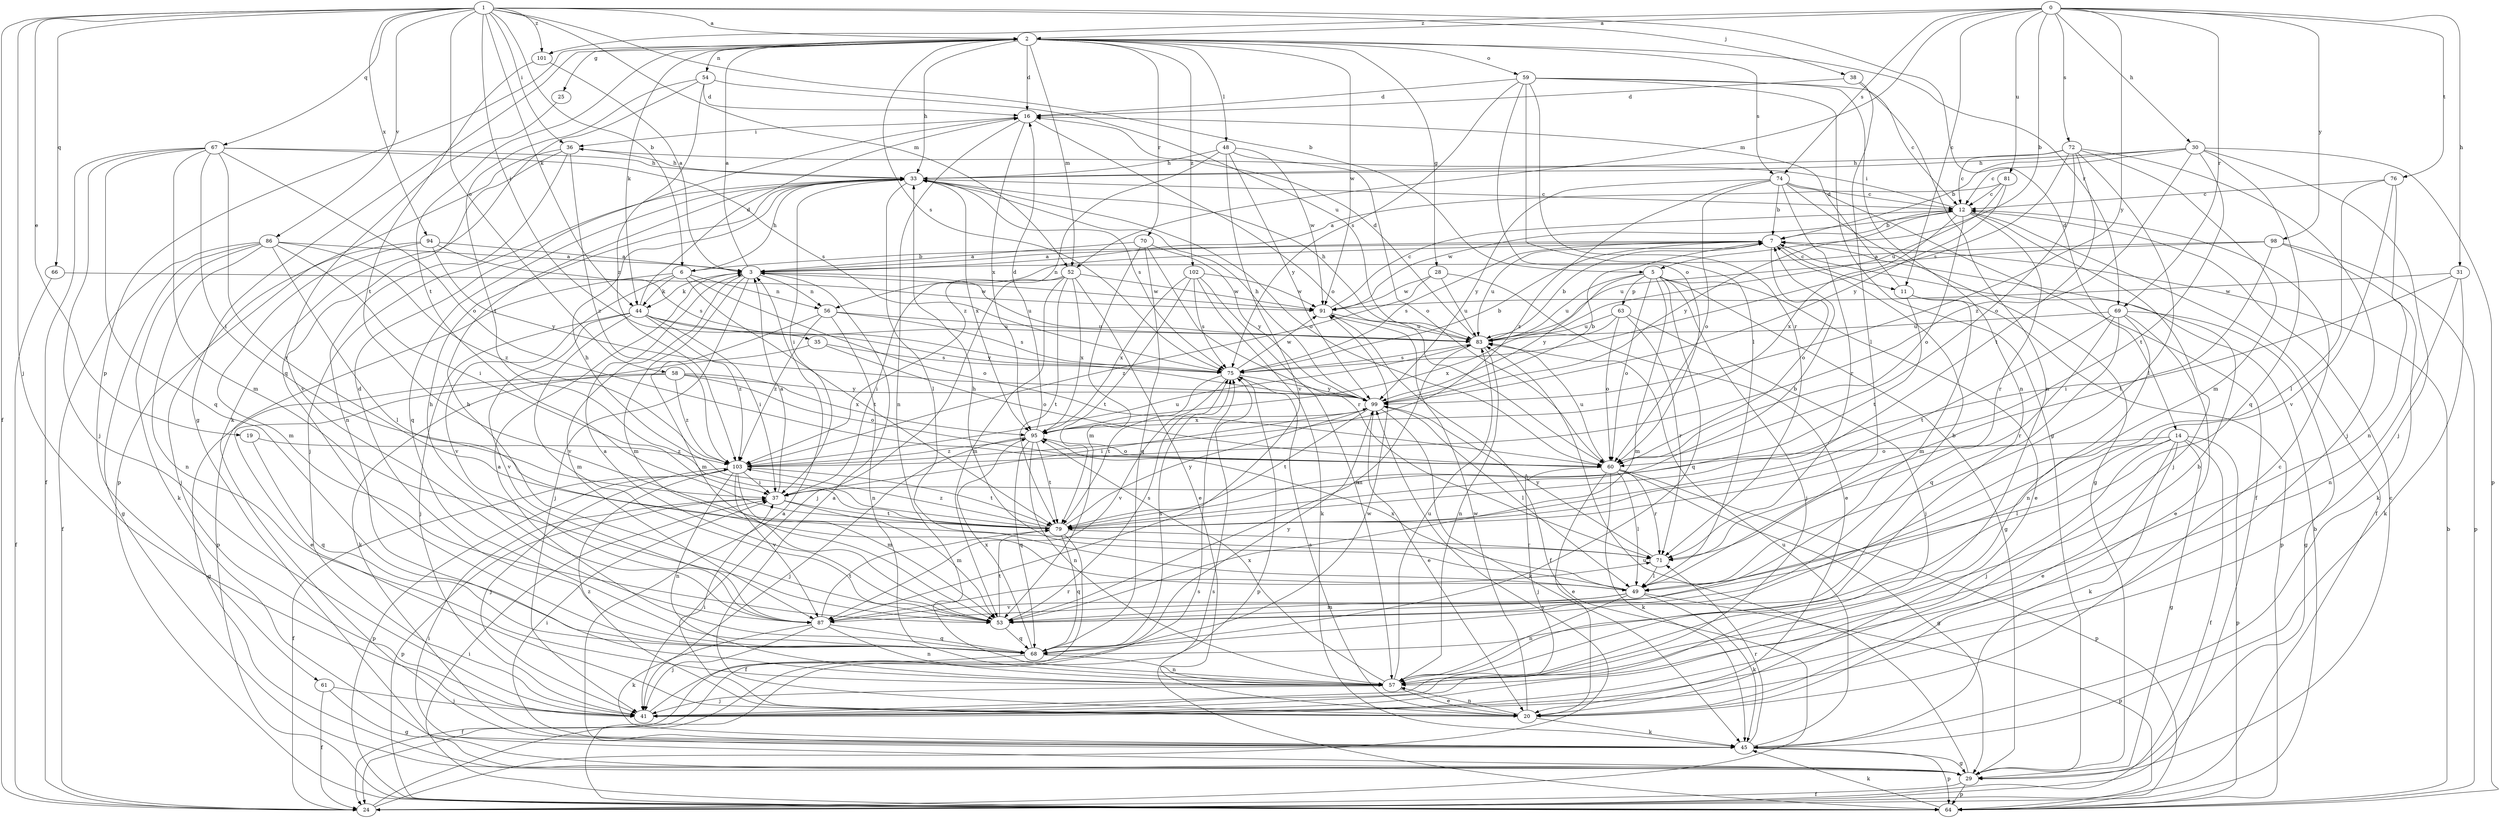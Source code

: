 strict digraph  {
0;
1;
2;
3;
5;
6;
7;
11;
12;
14;
16;
19;
20;
24;
25;
28;
29;
30;
31;
33;
35;
36;
37;
38;
41;
44;
45;
48;
49;
52;
53;
54;
56;
57;
58;
59;
60;
61;
63;
64;
66;
67;
68;
69;
70;
71;
72;
74;
75;
76;
79;
81;
83;
86;
87;
91;
94;
95;
98;
99;
101;
102;
103;
0 -> 2  [label=a];
0 -> 5  [label=b];
0 -> 11  [label=c];
0 -> 30  [label=h];
0 -> 31  [label=h];
0 -> 52  [label=m];
0 -> 69  [label=r];
0 -> 72  [label=s];
0 -> 74  [label=s];
0 -> 76  [label=t];
0 -> 81  [label=u];
0 -> 98  [label=y];
0 -> 99  [label=y];
0 -> 101  [label=z];
1 -> 2  [label=a];
1 -> 5  [label=b];
1 -> 6  [label=b];
1 -> 14  [label=d];
1 -> 19  [label=e];
1 -> 24  [label=f];
1 -> 35  [label=i];
1 -> 36  [label=i];
1 -> 38  [label=j];
1 -> 41  [label=j];
1 -> 44  [label=k];
1 -> 52  [label=m];
1 -> 58  [label=o];
1 -> 66  [label=q];
1 -> 67  [label=q];
1 -> 86  [label=v];
1 -> 94  [label=x];
1 -> 101  [label=z];
2 -> 16  [label=d];
2 -> 25  [label=g];
2 -> 28  [label=g];
2 -> 29  [label=g];
2 -> 33  [label=h];
2 -> 44  [label=k];
2 -> 48  [label=l];
2 -> 52  [label=m];
2 -> 54  [label=n];
2 -> 59  [label=o];
2 -> 61  [label=p];
2 -> 69  [label=r];
2 -> 70  [label=r];
2 -> 74  [label=s];
2 -> 75  [label=s];
2 -> 79  [label=t];
2 -> 91  [label=w];
2 -> 102  [label=z];
3 -> 2  [label=a];
3 -> 41  [label=j];
3 -> 44  [label=k];
3 -> 53  [label=m];
3 -> 56  [label=n];
3 -> 83  [label=u];
3 -> 87  [label=v];
3 -> 91  [label=w];
5 -> 20  [label=e];
5 -> 29  [label=g];
5 -> 41  [label=j];
5 -> 53  [label=m];
5 -> 60  [label=o];
5 -> 63  [label=p];
5 -> 68  [label=q];
5 -> 83  [label=u];
5 -> 99  [label=y];
6 -> 33  [label=h];
6 -> 44  [label=k];
6 -> 56  [label=n];
6 -> 60  [label=o];
6 -> 64  [label=p];
6 -> 79  [label=t];
6 -> 87  [label=v];
7 -> 3  [label=a];
7 -> 6  [label=b];
7 -> 11  [label=c];
7 -> 56  [label=n];
7 -> 60  [label=o];
7 -> 75  [label=s];
7 -> 83  [label=u];
11 -> 16  [label=d];
11 -> 53  [label=m];
11 -> 64  [label=p];
11 -> 79  [label=t];
12 -> 7  [label=b];
12 -> 24  [label=f];
12 -> 36  [label=i];
12 -> 41  [label=j];
12 -> 60  [label=o];
12 -> 71  [label=r];
12 -> 91  [label=w];
12 -> 95  [label=x];
12 -> 99  [label=y];
14 -> 20  [label=e];
14 -> 24  [label=f];
14 -> 29  [label=g];
14 -> 41  [label=j];
14 -> 45  [label=k];
14 -> 49  [label=l];
14 -> 60  [label=o];
14 -> 64  [label=p];
16 -> 36  [label=i];
16 -> 57  [label=n];
16 -> 60  [label=o];
16 -> 95  [label=x];
19 -> 68  [label=q];
19 -> 103  [label=z];
20 -> 3  [label=a];
20 -> 12  [label=c];
20 -> 37  [label=i];
20 -> 45  [label=k];
20 -> 57  [label=n];
20 -> 75  [label=s];
20 -> 91  [label=w];
20 -> 103  [label=z];
24 -> 7  [label=b];
24 -> 75  [label=s];
24 -> 99  [label=y];
25 -> 68  [label=q];
28 -> 20  [label=e];
28 -> 83  [label=u];
28 -> 91  [label=w];
28 -> 103  [label=z];
29 -> 12  [label=c];
29 -> 24  [label=f];
29 -> 37  [label=i];
29 -> 64  [label=p];
29 -> 83  [label=u];
30 -> 7  [label=b];
30 -> 12  [label=c];
30 -> 33  [label=h];
30 -> 41  [label=j];
30 -> 64  [label=p];
30 -> 68  [label=q];
30 -> 79  [label=t];
30 -> 103  [label=z];
31 -> 37  [label=i];
31 -> 45  [label=k];
31 -> 57  [label=n];
31 -> 91  [label=w];
33 -> 12  [label=c];
33 -> 37  [label=i];
33 -> 41  [label=j];
33 -> 49  [label=l];
33 -> 60  [label=o];
33 -> 68  [label=q];
33 -> 75  [label=s];
33 -> 95  [label=x];
35 -> 45  [label=k];
35 -> 60  [label=o];
35 -> 75  [label=s];
36 -> 33  [label=h];
36 -> 57  [label=n];
36 -> 64  [label=p];
36 -> 87  [label=v];
36 -> 103  [label=z];
37 -> 3  [label=a];
37 -> 53  [label=m];
37 -> 64  [label=p];
37 -> 79  [label=t];
38 -> 16  [label=d];
38 -> 49  [label=l];
38 -> 57  [label=n];
41 -> 91  [label=w];
44 -> 16  [label=d];
44 -> 37  [label=i];
44 -> 41  [label=j];
44 -> 53  [label=m];
44 -> 83  [label=u];
44 -> 87  [label=v];
44 -> 99  [label=y];
44 -> 103  [label=z];
45 -> 3  [label=a];
45 -> 29  [label=g];
45 -> 37  [label=i];
45 -> 64  [label=p];
45 -> 71  [label=r];
45 -> 83  [label=u];
48 -> 33  [label=h];
48 -> 60  [label=o];
48 -> 87  [label=v];
48 -> 91  [label=w];
48 -> 99  [label=y];
48 -> 103  [label=z];
49 -> 33  [label=h];
49 -> 45  [label=k];
49 -> 53  [label=m];
49 -> 57  [label=n];
49 -> 64  [label=p];
49 -> 87  [label=v];
49 -> 95  [label=x];
52 -> 20  [label=e];
52 -> 37  [label=i];
52 -> 41  [label=j];
52 -> 53  [label=m];
52 -> 79  [label=t];
52 -> 91  [label=w];
52 -> 95  [label=x];
53 -> 3  [label=a];
53 -> 7  [label=b];
53 -> 33  [label=h];
53 -> 68  [label=q];
53 -> 75  [label=s];
53 -> 79  [label=t];
54 -> 16  [label=d];
54 -> 45  [label=k];
54 -> 79  [label=t];
54 -> 83  [label=u];
54 -> 103  [label=z];
56 -> 53  [label=m];
56 -> 57  [label=n];
56 -> 75  [label=s];
56 -> 83  [label=u];
56 -> 103  [label=z];
57 -> 7  [label=b];
57 -> 20  [label=e];
57 -> 41  [label=j];
57 -> 83  [label=u];
57 -> 95  [label=x];
58 -> 20  [label=e];
58 -> 29  [label=g];
58 -> 60  [label=o];
58 -> 95  [label=x];
58 -> 99  [label=y];
58 -> 103  [label=z];
59 -> 12  [label=c];
59 -> 16  [label=d];
59 -> 29  [label=g];
59 -> 49  [label=l];
59 -> 57  [label=n];
59 -> 60  [label=o];
59 -> 71  [label=r];
59 -> 75  [label=s];
60 -> 20  [label=e];
60 -> 29  [label=g];
60 -> 41  [label=j];
60 -> 45  [label=k];
60 -> 49  [label=l];
60 -> 64  [label=p];
60 -> 71  [label=r];
60 -> 83  [label=u];
61 -> 24  [label=f];
61 -> 29  [label=g];
61 -> 41  [label=j];
63 -> 41  [label=j];
63 -> 60  [label=o];
63 -> 71  [label=r];
63 -> 83  [label=u];
63 -> 95  [label=x];
64 -> 7  [label=b];
64 -> 37  [label=i];
64 -> 45  [label=k];
64 -> 75  [label=s];
66 -> 24  [label=f];
66 -> 91  [label=w];
67 -> 24  [label=f];
67 -> 33  [label=h];
67 -> 37  [label=i];
67 -> 41  [label=j];
67 -> 53  [label=m];
67 -> 60  [label=o];
67 -> 68  [label=q];
67 -> 71  [label=r];
67 -> 75  [label=s];
68 -> 3  [label=a];
68 -> 16  [label=d];
68 -> 24  [label=f];
68 -> 57  [label=n];
68 -> 75  [label=s];
68 -> 95  [label=x];
68 -> 99  [label=y];
69 -> 20  [label=e];
69 -> 29  [label=g];
69 -> 57  [label=n];
69 -> 68  [label=q];
69 -> 71  [label=r];
69 -> 79  [label=t];
69 -> 83  [label=u];
70 -> 3  [label=a];
70 -> 53  [label=m];
70 -> 68  [label=q];
70 -> 71  [label=r];
70 -> 99  [label=y];
71 -> 49  [label=l];
71 -> 99  [label=y];
72 -> 12  [label=c];
72 -> 33  [label=h];
72 -> 41  [label=j];
72 -> 49  [label=l];
72 -> 53  [label=m];
72 -> 60  [label=o];
72 -> 75  [label=s];
72 -> 79  [label=t];
74 -> 7  [label=b];
74 -> 12  [label=c];
74 -> 24  [label=f];
74 -> 29  [label=g];
74 -> 60  [label=o];
74 -> 71  [label=r];
74 -> 99  [label=y];
74 -> 103  [label=z];
75 -> 7  [label=b];
75 -> 64  [label=p];
75 -> 79  [label=t];
75 -> 87  [label=v];
75 -> 91  [label=w];
75 -> 99  [label=y];
76 -> 12  [label=c];
76 -> 49  [label=l];
76 -> 57  [label=n];
76 -> 87  [label=v];
79 -> 7  [label=b];
79 -> 24  [label=f];
79 -> 33  [label=h];
79 -> 68  [label=q];
79 -> 71  [label=r];
79 -> 99  [label=y];
79 -> 103  [label=z];
81 -> 3  [label=a];
81 -> 12  [label=c];
81 -> 83  [label=u];
81 -> 99  [label=y];
83 -> 7  [label=b];
83 -> 16  [label=d];
83 -> 33  [label=h];
83 -> 53  [label=m];
83 -> 57  [label=n];
83 -> 75  [label=s];
86 -> 3  [label=a];
86 -> 24  [label=f];
86 -> 29  [label=g];
86 -> 37  [label=i];
86 -> 45  [label=k];
86 -> 49  [label=l];
86 -> 57  [label=n];
86 -> 103  [label=z];
87 -> 33  [label=h];
87 -> 41  [label=j];
87 -> 45  [label=k];
87 -> 57  [label=n];
87 -> 68  [label=q];
87 -> 71  [label=r];
87 -> 79  [label=t];
91 -> 12  [label=c];
91 -> 24  [label=f];
91 -> 83  [label=u];
94 -> 3  [label=a];
94 -> 41  [label=j];
94 -> 53  [label=m];
94 -> 75  [label=s];
94 -> 99  [label=y];
95 -> 16  [label=d];
95 -> 41  [label=j];
95 -> 57  [label=n];
95 -> 60  [label=o];
95 -> 68  [label=q];
95 -> 79  [label=t];
95 -> 103  [label=z];
98 -> 3  [label=a];
98 -> 45  [label=k];
98 -> 64  [label=p];
98 -> 79  [label=t];
98 -> 83  [label=u];
99 -> 7  [label=b];
99 -> 20  [label=e];
99 -> 33  [label=h];
99 -> 37  [label=i];
99 -> 45  [label=k];
99 -> 49  [label=l];
99 -> 79  [label=t];
99 -> 95  [label=x];
101 -> 3  [label=a];
101 -> 79  [label=t];
102 -> 45  [label=k];
102 -> 57  [label=n];
102 -> 75  [label=s];
102 -> 79  [label=t];
102 -> 91  [label=w];
102 -> 95  [label=x];
103 -> 24  [label=f];
103 -> 37  [label=i];
103 -> 41  [label=j];
103 -> 53  [label=m];
103 -> 57  [label=n];
103 -> 64  [label=p];
103 -> 79  [label=t];
103 -> 83  [label=u];
103 -> 87  [label=v];
}
